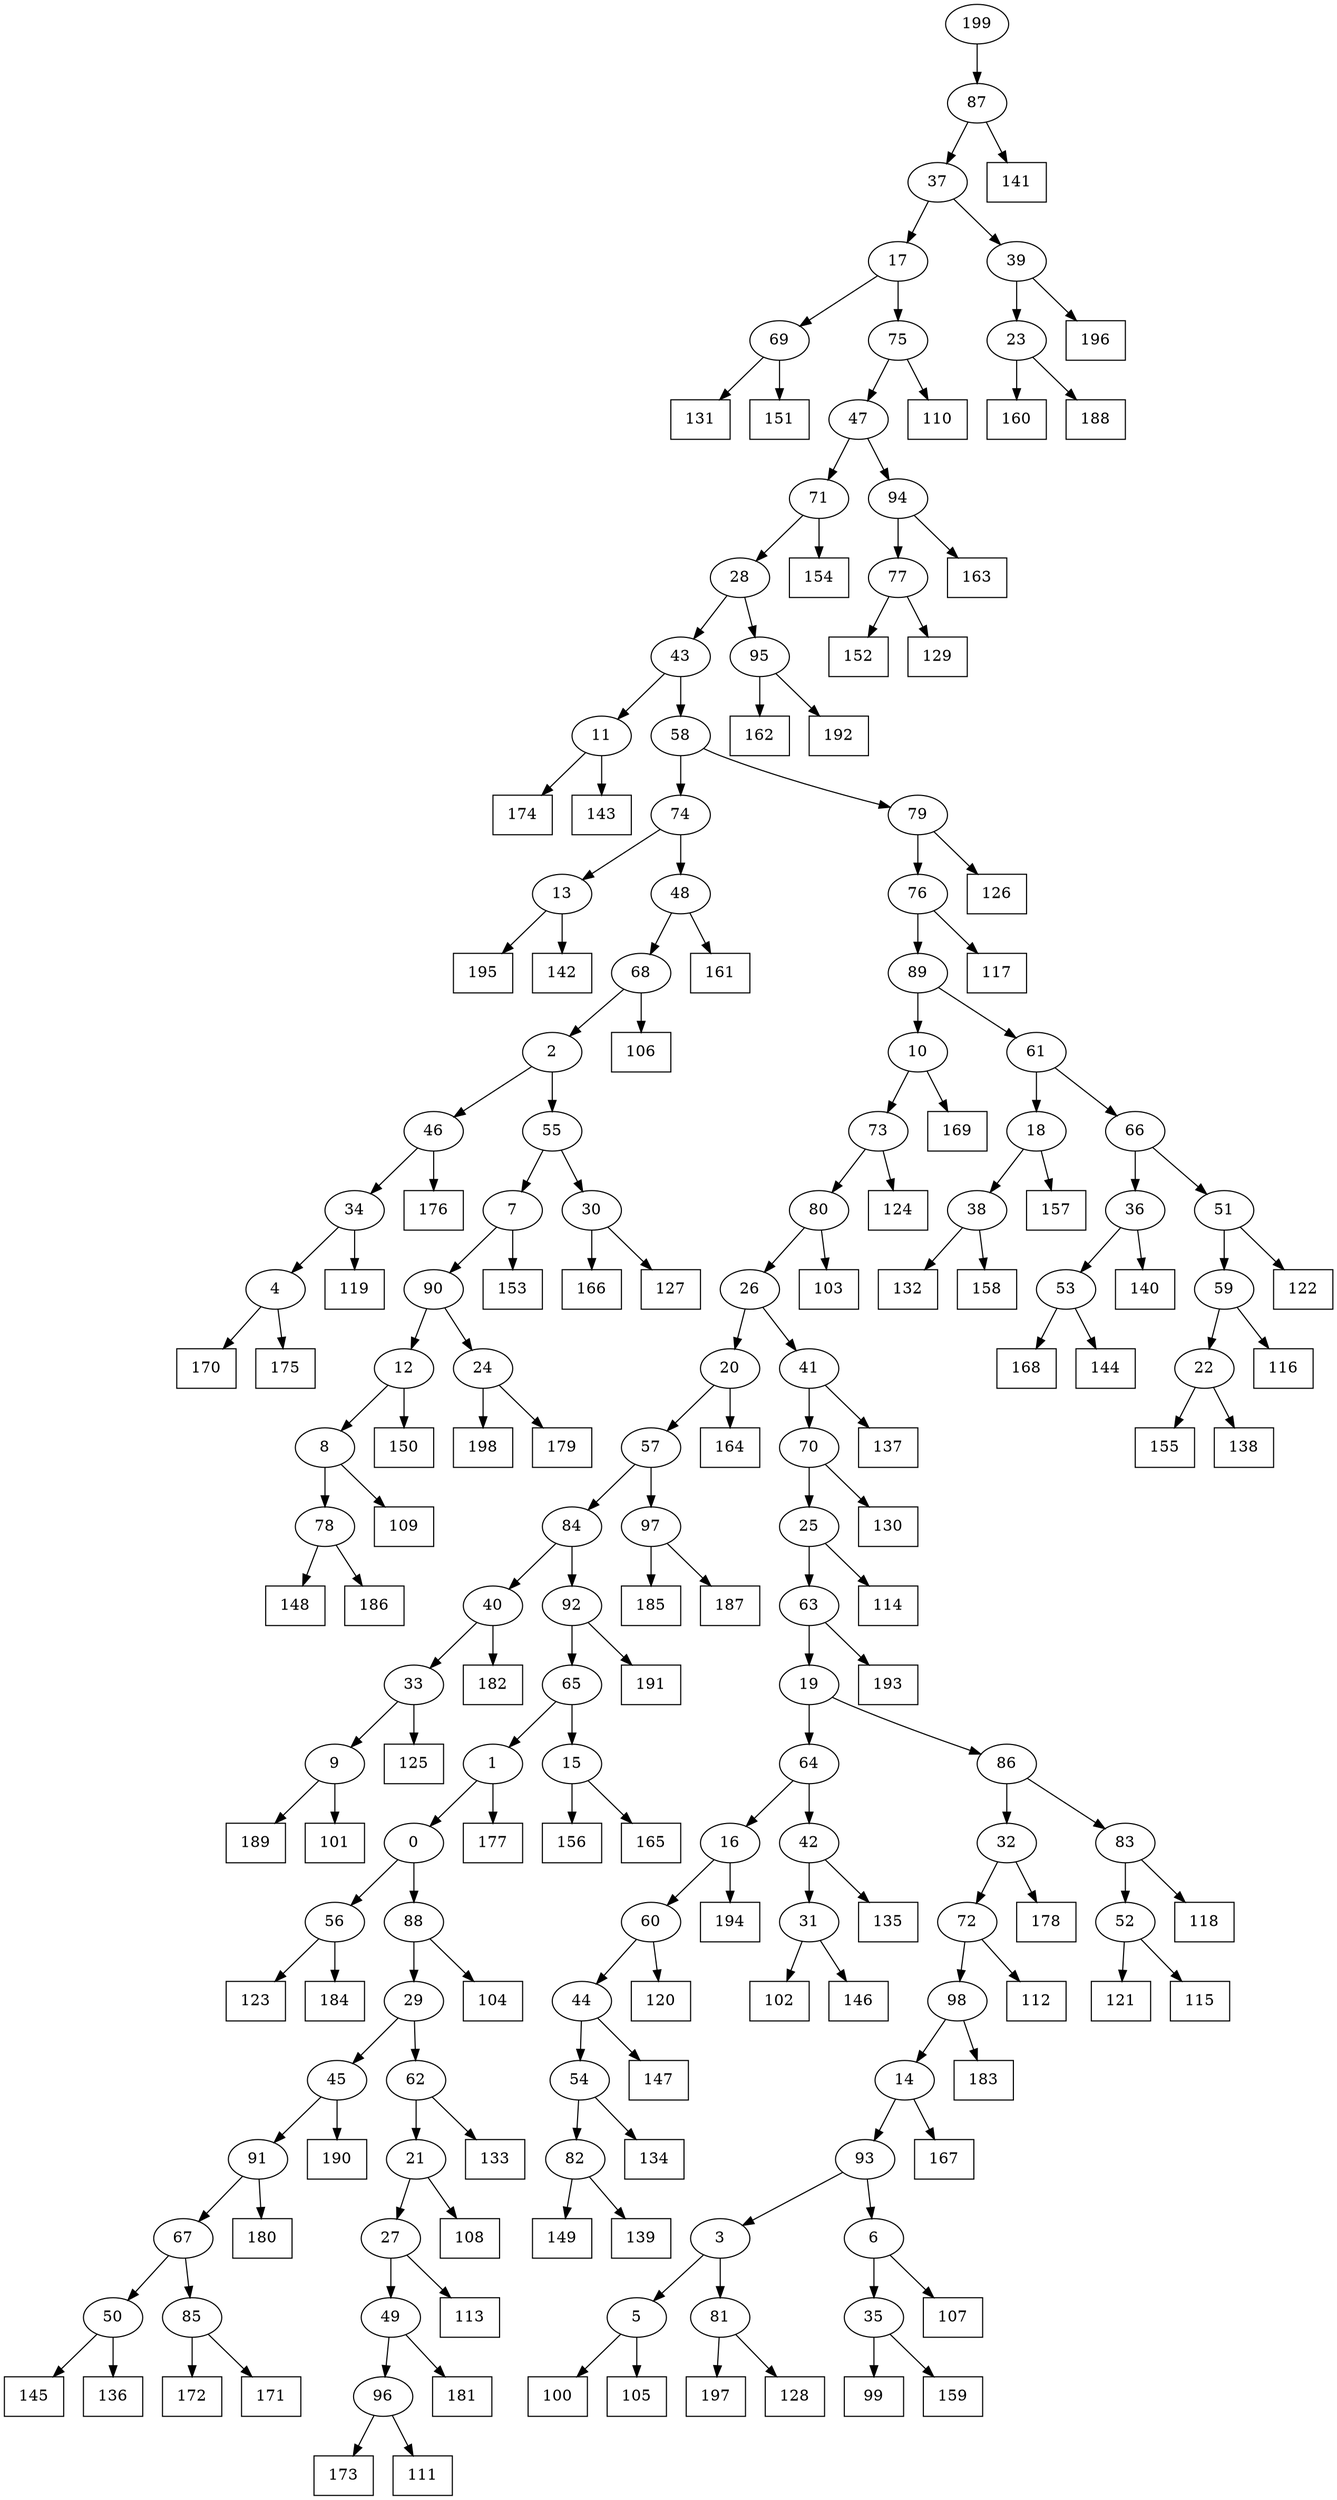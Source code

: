 digraph G {
0[label="0"];
1[label="1"];
2[label="2"];
3[label="3"];
4[label="4"];
5[label="5"];
6[label="6"];
7[label="7"];
8[label="8"];
9[label="9"];
10[label="10"];
11[label="11"];
12[label="12"];
13[label="13"];
14[label="14"];
15[label="15"];
16[label="16"];
17[label="17"];
18[label="18"];
19[label="19"];
20[label="20"];
21[label="21"];
22[label="22"];
23[label="23"];
24[label="24"];
25[label="25"];
26[label="26"];
27[label="27"];
28[label="28"];
29[label="29"];
30[label="30"];
31[label="31"];
32[label="32"];
33[label="33"];
34[label="34"];
35[label="35"];
36[label="36"];
37[label="37"];
38[label="38"];
39[label="39"];
40[label="40"];
41[label="41"];
42[label="42"];
43[label="43"];
44[label="44"];
45[label="45"];
46[label="46"];
47[label="47"];
48[label="48"];
49[label="49"];
50[label="50"];
51[label="51"];
52[label="52"];
53[label="53"];
54[label="54"];
55[label="55"];
56[label="56"];
57[label="57"];
58[label="58"];
59[label="59"];
60[label="60"];
61[label="61"];
62[label="62"];
63[label="63"];
64[label="64"];
65[label="65"];
66[label="66"];
67[label="67"];
68[label="68"];
69[label="69"];
70[label="70"];
71[label="71"];
72[label="72"];
73[label="73"];
74[label="74"];
75[label="75"];
76[label="76"];
77[label="77"];
78[label="78"];
79[label="79"];
80[label="80"];
81[label="81"];
82[label="82"];
83[label="83"];
84[label="84"];
85[label="85"];
86[label="86"];
87[label="87"];
88[label="88"];
89[label="89"];
90[label="90"];
91[label="91"];
92[label="92"];
93[label="93"];
94[label="94"];
95[label="95"];
96[label="96"];
97[label="97"];
98[label="98"];
99[shape=box,label="182"];
100[shape=box,label="196"];
101[shape=box,label="161"];
102[shape=box,label="119"];
103[shape=box,label="117"];
104[shape=box,label="150"];
105[shape=box,label="160"];
106[shape=box,label="164"];
107[shape=box,label="193"];
108[shape=box,label="109"];
109[shape=box,label="102"];
110[shape=box,label="137"];
111[shape=box,label="177"];
112[shape=box,label="123"];
113[shape=box,label="152"];
114[shape=box,label="173"];
115[shape=box,label="133"];
116[shape=box,label="183"];
117[shape=box,label="121"];
118[shape=box,label="124"];
119[shape=box,label="156"];
120[shape=box,label="100"];
121[shape=box,label="132"];
122[shape=box,label="162"];
123[shape=box,label="154"];
124[shape=box,label="157"];
125[shape=box,label="111"];
126[shape=box,label="155"];
127[shape=box,label="145"];
128[shape=box,label="120"];
129[shape=box,label="168"];
130[shape=box,label="169"];
131[shape=box,label="108"];
132[shape=box,label="129"];
133[shape=box,label="180"];
134[shape=box,label="170"];
135[shape=box,label="149"];
136[shape=box,label="106"];
137[shape=box,label="172"];
138[shape=box,label="147"];
139[shape=box,label="171"];
140[shape=box,label="141"];
141[shape=box,label="185"];
142[shape=box,label="174"];
143[shape=box,label="195"];
144[shape=box,label="167"];
145[shape=box,label="118"];
146[shape=box,label="194"];
147[shape=box,label="126"];
148[shape=box,label="153"];
149[shape=box,label="114"];
150[shape=box,label="134"];
151[shape=box,label="198"];
152[shape=box,label="148"];
153[shape=box,label="110"];
154[shape=box,label="144"];
155[shape=box,label="139"];
156[shape=box,label="197"];
157[shape=box,label="181"];
158[shape=box,label="189"];
159[shape=box,label="175"];
160[shape=box,label="165"];
161[shape=box,label="143"];
162[shape=box,label="131"];
163[shape=box,label="163"];
164[shape=box,label="166"];
165[shape=box,label="135"];
166[shape=box,label="191"];
167[shape=box,label="104"];
168[shape=box,label="179"];
169[shape=box,label="138"];
170[shape=box,label="146"];
171[shape=box,label="115"];
172[shape=box,label="136"];
173[shape=box,label="99"];
174[shape=box,label="112"];
175[shape=box,label="192"];
176[shape=box,label="159"];
177[shape=box,label="128"];
178[shape=box,label="125"];
179[shape=box,label="107"];
180[shape=box,label="101"];
181[shape=box,label="178"];
182[shape=box,label="190"];
183[shape=box,label="186"];
184[shape=box,label="158"];
185[shape=box,label="103"];
186[shape=box,label="130"];
187[shape=box,label="176"];
188[shape=box,label="188"];
189[shape=box,label="184"];
190[shape=box,label="187"];
191[shape=box,label="127"];
192[shape=box,label="140"];
193[shape=box,label="116"];
194[shape=box,label="142"];
195[shape=box,label="122"];
196[shape=box,label="105"];
197[shape=box,label="113"];
198[shape=box,label="151"];
199[label="199"];
20->106 ;
49->157 ;
11->142 ;
46->187 ;
51->195 ;
52->117 ;
5->120 ;
82->135 ;
63->107 ;
24->168 ;
6->179 ;
24->151 ;
76->103 ;
73->118 ;
56->112 ;
13->194 ;
199->87 ;
35->176 ;
87->140 ;
36->192 ;
74->48 ;
38->184 ;
44->54 ;
90->24 ;
92->166 ;
90->12 ;
45->182 ;
53->154 ;
38->121 ;
48->101 ;
95->122 ;
36->53 ;
23->188 ;
30->164 ;
91->67 ;
22->126 ;
51->59 ;
85->139 ;
88->29 ;
18->124 ;
4->134 ;
22->169 ;
17->75 ;
75->47 ;
84->92 ;
82->155 ;
9->158 ;
93->6 ;
81->177 ;
54->82 ;
66->51 ;
87->37 ;
40->99 ;
25->149 ;
55->7 ;
7->148 ;
43->58 ;
69->198 ;
97->141 ;
97->190 ;
54->150 ;
14->93 ;
77->132 ;
69->162 ;
2->55 ;
42->165 ;
13->143 ;
31->170 ;
98->14 ;
35->173 ;
58->79 ;
45->91 ;
27->197 ;
80->185 ;
17->69 ;
3->5 ;
72->98 ;
19->64 ;
29->45 ;
21->131 ;
7->90 ;
75->153 ;
94->163 ;
34->102 ;
57->84 ;
67->85 ;
85->137 ;
11->161 ;
12->104 ;
21->27 ;
27->49 ;
41->70 ;
34->4 ;
14->144 ;
58->74 ;
74->13 ;
43->11 ;
26->41 ;
41->110 ;
4->159 ;
48->68 ;
68->2 ;
80->26 ;
65->15 ;
15->160 ;
15->119 ;
25->63 ;
63->19 ;
59->193 ;
0->88 ;
88->167 ;
8->108 ;
83->52 ;
52->171 ;
59->22 ;
16->60 ;
70->186 ;
62->21 ;
79->147 ;
2->46 ;
66->36 ;
83->145 ;
98->116 ;
60->44 ;
44->138 ;
95->175 ;
37->39 ;
39->23 ;
23->105 ;
18->38 ;
9->180 ;
81->156 ;
64->16 ;
29->62 ;
62->115 ;
68->136 ;
19->86 ;
86->83 ;
92->65 ;
57->97 ;
78->152 ;
96->114 ;
20->57 ;
10->73 ;
1->0 ;
91->133 ;
89->10 ;
10->130 ;
61->66 ;
28->43 ;
5->196 ;
42->31 ;
31->109 ;
70->25 ;
49->96 ;
96->125 ;
67->50 ;
50->172 ;
71->28 ;
28->95 ;
53->129 ;
79->76 ;
76->89 ;
33->178 ;
93->3 ;
3->81 ;
12->8 ;
65->1 ;
1->111 ;
46->34 ;
8->78 ;
78->183 ;
6->35 ;
47->94 ;
94->77 ;
37->17 ;
47->71 ;
71->123 ;
73->80 ;
86->32 ;
32->181 ;
50->127 ;
77->113 ;
0->56 ;
56->189 ;
39->100 ;
55->30 ;
30->191 ;
16->146 ;
33->9 ;
64->42 ;
32->72 ;
72->174 ;
26->20 ;
89->61 ;
61->18 ;
60->128 ;
84->40 ;
40->33 ;
}
